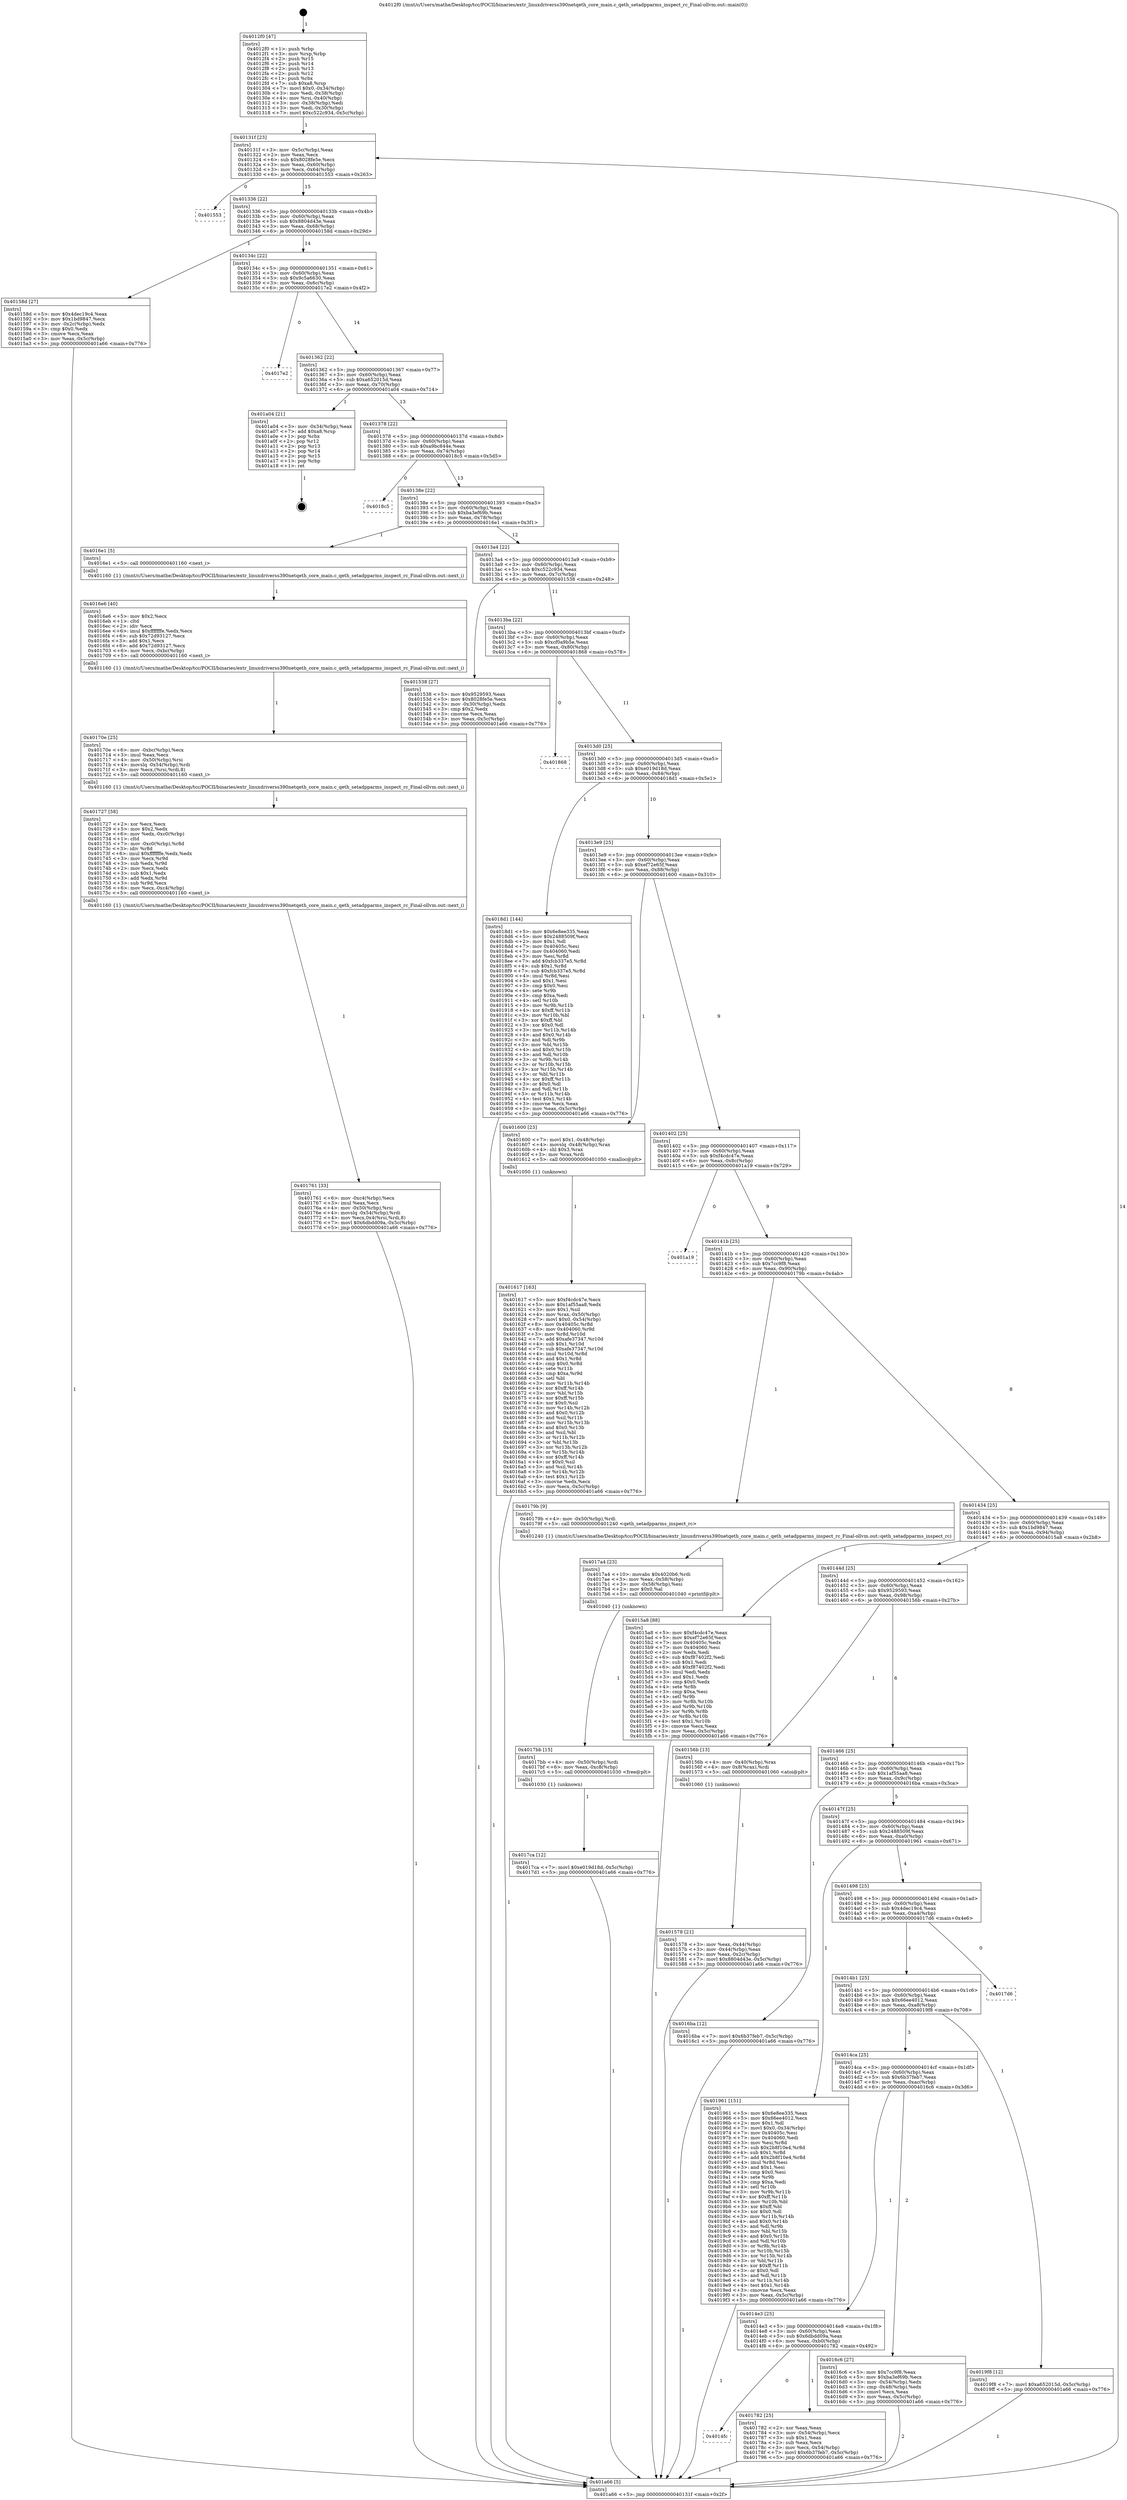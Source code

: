 digraph "0x4012f0" {
  label = "0x4012f0 (/mnt/c/Users/mathe/Desktop/tcc/POCII/binaries/extr_linuxdriverss390netqeth_core_main.c_qeth_setadpparms_inspect_rc_Final-ollvm.out::main(0))"
  labelloc = "t"
  node[shape=record]

  Entry [label="",width=0.3,height=0.3,shape=circle,fillcolor=black,style=filled]
  "0x40131f" [label="{
     0x40131f [23]\l
     | [instrs]\l
     &nbsp;&nbsp;0x40131f \<+3\>: mov -0x5c(%rbp),%eax\l
     &nbsp;&nbsp;0x401322 \<+2\>: mov %eax,%ecx\l
     &nbsp;&nbsp;0x401324 \<+6\>: sub $0x8028fe5e,%ecx\l
     &nbsp;&nbsp;0x40132a \<+3\>: mov %eax,-0x60(%rbp)\l
     &nbsp;&nbsp;0x40132d \<+3\>: mov %ecx,-0x64(%rbp)\l
     &nbsp;&nbsp;0x401330 \<+6\>: je 0000000000401553 \<main+0x263\>\l
  }"]
  "0x401553" [label="{
     0x401553\l
  }", style=dashed]
  "0x401336" [label="{
     0x401336 [22]\l
     | [instrs]\l
     &nbsp;&nbsp;0x401336 \<+5\>: jmp 000000000040133b \<main+0x4b\>\l
     &nbsp;&nbsp;0x40133b \<+3\>: mov -0x60(%rbp),%eax\l
     &nbsp;&nbsp;0x40133e \<+5\>: sub $0x8804d43e,%eax\l
     &nbsp;&nbsp;0x401343 \<+3\>: mov %eax,-0x68(%rbp)\l
     &nbsp;&nbsp;0x401346 \<+6\>: je 000000000040158d \<main+0x29d\>\l
  }"]
  Exit [label="",width=0.3,height=0.3,shape=circle,fillcolor=black,style=filled,peripheries=2]
  "0x40158d" [label="{
     0x40158d [27]\l
     | [instrs]\l
     &nbsp;&nbsp;0x40158d \<+5\>: mov $0x4dec19c4,%eax\l
     &nbsp;&nbsp;0x401592 \<+5\>: mov $0x1bd9847,%ecx\l
     &nbsp;&nbsp;0x401597 \<+3\>: mov -0x2c(%rbp),%edx\l
     &nbsp;&nbsp;0x40159a \<+3\>: cmp $0x0,%edx\l
     &nbsp;&nbsp;0x40159d \<+3\>: cmove %ecx,%eax\l
     &nbsp;&nbsp;0x4015a0 \<+3\>: mov %eax,-0x5c(%rbp)\l
     &nbsp;&nbsp;0x4015a3 \<+5\>: jmp 0000000000401a66 \<main+0x776\>\l
  }"]
  "0x40134c" [label="{
     0x40134c [22]\l
     | [instrs]\l
     &nbsp;&nbsp;0x40134c \<+5\>: jmp 0000000000401351 \<main+0x61\>\l
     &nbsp;&nbsp;0x401351 \<+3\>: mov -0x60(%rbp),%eax\l
     &nbsp;&nbsp;0x401354 \<+5\>: sub $0x9c5a6630,%eax\l
     &nbsp;&nbsp;0x401359 \<+3\>: mov %eax,-0x6c(%rbp)\l
     &nbsp;&nbsp;0x40135c \<+6\>: je 00000000004017e2 \<main+0x4f2\>\l
  }"]
  "0x4017ca" [label="{
     0x4017ca [12]\l
     | [instrs]\l
     &nbsp;&nbsp;0x4017ca \<+7\>: movl $0xe019d18d,-0x5c(%rbp)\l
     &nbsp;&nbsp;0x4017d1 \<+5\>: jmp 0000000000401a66 \<main+0x776\>\l
  }"]
  "0x4017e2" [label="{
     0x4017e2\l
  }", style=dashed]
  "0x401362" [label="{
     0x401362 [22]\l
     | [instrs]\l
     &nbsp;&nbsp;0x401362 \<+5\>: jmp 0000000000401367 \<main+0x77\>\l
     &nbsp;&nbsp;0x401367 \<+3\>: mov -0x60(%rbp),%eax\l
     &nbsp;&nbsp;0x40136a \<+5\>: sub $0xa652015d,%eax\l
     &nbsp;&nbsp;0x40136f \<+3\>: mov %eax,-0x70(%rbp)\l
     &nbsp;&nbsp;0x401372 \<+6\>: je 0000000000401a04 \<main+0x714\>\l
  }"]
  "0x4017bb" [label="{
     0x4017bb [15]\l
     | [instrs]\l
     &nbsp;&nbsp;0x4017bb \<+4\>: mov -0x50(%rbp),%rdi\l
     &nbsp;&nbsp;0x4017bf \<+6\>: mov %eax,-0xc8(%rbp)\l
     &nbsp;&nbsp;0x4017c5 \<+5\>: call 0000000000401030 \<free@plt\>\l
     | [calls]\l
     &nbsp;&nbsp;0x401030 \{1\} (unknown)\l
  }"]
  "0x401a04" [label="{
     0x401a04 [21]\l
     | [instrs]\l
     &nbsp;&nbsp;0x401a04 \<+3\>: mov -0x34(%rbp),%eax\l
     &nbsp;&nbsp;0x401a07 \<+7\>: add $0xa8,%rsp\l
     &nbsp;&nbsp;0x401a0e \<+1\>: pop %rbx\l
     &nbsp;&nbsp;0x401a0f \<+2\>: pop %r12\l
     &nbsp;&nbsp;0x401a11 \<+2\>: pop %r13\l
     &nbsp;&nbsp;0x401a13 \<+2\>: pop %r14\l
     &nbsp;&nbsp;0x401a15 \<+2\>: pop %r15\l
     &nbsp;&nbsp;0x401a17 \<+1\>: pop %rbp\l
     &nbsp;&nbsp;0x401a18 \<+1\>: ret\l
  }"]
  "0x401378" [label="{
     0x401378 [22]\l
     | [instrs]\l
     &nbsp;&nbsp;0x401378 \<+5\>: jmp 000000000040137d \<main+0x8d\>\l
     &nbsp;&nbsp;0x40137d \<+3\>: mov -0x60(%rbp),%eax\l
     &nbsp;&nbsp;0x401380 \<+5\>: sub $0xa9bc844e,%eax\l
     &nbsp;&nbsp;0x401385 \<+3\>: mov %eax,-0x74(%rbp)\l
     &nbsp;&nbsp;0x401388 \<+6\>: je 00000000004018c5 \<main+0x5d5\>\l
  }"]
  "0x4017a4" [label="{
     0x4017a4 [23]\l
     | [instrs]\l
     &nbsp;&nbsp;0x4017a4 \<+10\>: movabs $0x4020b6,%rdi\l
     &nbsp;&nbsp;0x4017ae \<+3\>: mov %eax,-0x58(%rbp)\l
     &nbsp;&nbsp;0x4017b1 \<+3\>: mov -0x58(%rbp),%esi\l
     &nbsp;&nbsp;0x4017b4 \<+2\>: mov $0x0,%al\l
     &nbsp;&nbsp;0x4017b6 \<+5\>: call 0000000000401040 \<printf@plt\>\l
     | [calls]\l
     &nbsp;&nbsp;0x401040 \{1\} (unknown)\l
  }"]
  "0x4018c5" [label="{
     0x4018c5\l
  }", style=dashed]
  "0x40138e" [label="{
     0x40138e [22]\l
     | [instrs]\l
     &nbsp;&nbsp;0x40138e \<+5\>: jmp 0000000000401393 \<main+0xa3\>\l
     &nbsp;&nbsp;0x401393 \<+3\>: mov -0x60(%rbp),%eax\l
     &nbsp;&nbsp;0x401396 \<+5\>: sub $0xba3ef69b,%eax\l
     &nbsp;&nbsp;0x40139b \<+3\>: mov %eax,-0x78(%rbp)\l
     &nbsp;&nbsp;0x40139e \<+6\>: je 00000000004016e1 \<main+0x3f1\>\l
  }"]
  "0x4014fc" [label="{
     0x4014fc\l
  }", style=dashed]
  "0x4016e1" [label="{
     0x4016e1 [5]\l
     | [instrs]\l
     &nbsp;&nbsp;0x4016e1 \<+5\>: call 0000000000401160 \<next_i\>\l
     | [calls]\l
     &nbsp;&nbsp;0x401160 \{1\} (/mnt/c/Users/mathe/Desktop/tcc/POCII/binaries/extr_linuxdriverss390netqeth_core_main.c_qeth_setadpparms_inspect_rc_Final-ollvm.out::next_i)\l
  }"]
  "0x4013a4" [label="{
     0x4013a4 [22]\l
     | [instrs]\l
     &nbsp;&nbsp;0x4013a4 \<+5\>: jmp 00000000004013a9 \<main+0xb9\>\l
     &nbsp;&nbsp;0x4013a9 \<+3\>: mov -0x60(%rbp),%eax\l
     &nbsp;&nbsp;0x4013ac \<+5\>: sub $0xc522c934,%eax\l
     &nbsp;&nbsp;0x4013b1 \<+3\>: mov %eax,-0x7c(%rbp)\l
     &nbsp;&nbsp;0x4013b4 \<+6\>: je 0000000000401538 \<main+0x248\>\l
  }"]
  "0x401782" [label="{
     0x401782 [25]\l
     | [instrs]\l
     &nbsp;&nbsp;0x401782 \<+2\>: xor %eax,%eax\l
     &nbsp;&nbsp;0x401784 \<+3\>: mov -0x54(%rbp),%ecx\l
     &nbsp;&nbsp;0x401787 \<+3\>: sub $0x1,%eax\l
     &nbsp;&nbsp;0x40178a \<+2\>: sub %eax,%ecx\l
     &nbsp;&nbsp;0x40178c \<+3\>: mov %ecx,-0x54(%rbp)\l
     &nbsp;&nbsp;0x40178f \<+7\>: movl $0x6b37feb7,-0x5c(%rbp)\l
     &nbsp;&nbsp;0x401796 \<+5\>: jmp 0000000000401a66 \<main+0x776\>\l
  }"]
  "0x401538" [label="{
     0x401538 [27]\l
     | [instrs]\l
     &nbsp;&nbsp;0x401538 \<+5\>: mov $0x9529593,%eax\l
     &nbsp;&nbsp;0x40153d \<+5\>: mov $0x8028fe5e,%ecx\l
     &nbsp;&nbsp;0x401542 \<+3\>: mov -0x30(%rbp),%edx\l
     &nbsp;&nbsp;0x401545 \<+3\>: cmp $0x2,%edx\l
     &nbsp;&nbsp;0x401548 \<+3\>: cmovne %ecx,%eax\l
     &nbsp;&nbsp;0x40154b \<+3\>: mov %eax,-0x5c(%rbp)\l
     &nbsp;&nbsp;0x40154e \<+5\>: jmp 0000000000401a66 \<main+0x776\>\l
  }"]
  "0x4013ba" [label="{
     0x4013ba [22]\l
     | [instrs]\l
     &nbsp;&nbsp;0x4013ba \<+5\>: jmp 00000000004013bf \<main+0xcf\>\l
     &nbsp;&nbsp;0x4013bf \<+3\>: mov -0x60(%rbp),%eax\l
     &nbsp;&nbsp;0x4013c2 \<+5\>: sub $0xcf0a9b5e,%eax\l
     &nbsp;&nbsp;0x4013c7 \<+3\>: mov %eax,-0x80(%rbp)\l
     &nbsp;&nbsp;0x4013ca \<+6\>: je 0000000000401868 \<main+0x578\>\l
  }"]
  "0x401a66" [label="{
     0x401a66 [5]\l
     | [instrs]\l
     &nbsp;&nbsp;0x401a66 \<+5\>: jmp 000000000040131f \<main+0x2f\>\l
  }"]
  "0x4012f0" [label="{
     0x4012f0 [47]\l
     | [instrs]\l
     &nbsp;&nbsp;0x4012f0 \<+1\>: push %rbp\l
     &nbsp;&nbsp;0x4012f1 \<+3\>: mov %rsp,%rbp\l
     &nbsp;&nbsp;0x4012f4 \<+2\>: push %r15\l
     &nbsp;&nbsp;0x4012f6 \<+2\>: push %r14\l
     &nbsp;&nbsp;0x4012f8 \<+2\>: push %r13\l
     &nbsp;&nbsp;0x4012fa \<+2\>: push %r12\l
     &nbsp;&nbsp;0x4012fc \<+1\>: push %rbx\l
     &nbsp;&nbsp;0x4012fd \<+7\>: sub $0xa8,%rsp\l
     &nbsp;&nbsp;0x401304 \<+7\>: movl $0x0,-0x34(%rbp)\l
     &nbsp;&nbsp;0x40130b \<+3\>: mov %edi,-0x38(%rbp)\l
     &nbsp;&nbsp;0x40130e \<+4\>: mov %rsi,-0x40(%rbp)\l
     &nbsp;&nbsp;0x401312 \<+3\>: mov -0x38(%rbp),%edi\l
     &nbsp;&nbsp;0x401315 \<+3\>: mov %edi,-0x30(%rbp)\l
     &nbsp;&nbsp;0x401318 \<+7\>: movl $0xc522c934,-0x5c(%rbp)\l
  }"]
  "0x401761" [label="{
     0x401761 [33]\l
     | [instrs]\l
     &nbsp;&nbsp;0x401761 \<+6\>: mov -0xc4(%rbp),%ecx\l
     &nbsp;&nbsp;0x401767 \<+3\>: imul %eax,%ecx\l
     &nbsp;&nbsp;0x40176a \<+4\>: mov -0x50(%rbp),%rsi\l
     &nbsp;&nbsp;0x40176e \<+4\>: movslq -0x54(%rbp),%rdi\l
     &nbsp;&nbsp;0x401772 \<+4\>: mov %ecx,0x4(%rsi,%rdi,8)\l
     &nbsp;&nbsp;0x401776 \<+7\>: movl $0x6dbdd09a,-0x5c(%rbp)\l
     &nbsp;&nbsp;0x40177d \<+5\>: jmp 0000000000401a66 \<main+0x776\>\l
  }"]
  "0x401868" [label="{
     0x401868\l
  }", style=dashed]
  "0x4013d0" [label="{
     0x4013d0 [25]\l
     | [instrs]\l
     &nbsp;&nbsp;0x4013d0 \<+5\>: jmp 00000000004013d5 \<main+0xe5\>\l
     &nbsp;&nbsp;0x4013d5 \<+3\>: mov -0x60(%rbp),%eax\l
     &nbsp;&nbsp;0x4013d8 \<+5\>: sub $0xe019d18d,%eax\l
     &nbsp;&nbsp;0x4013dd \<+6\>: mov %eax,-0x84(%rbp)\l
     &nbsp;&nbsp;0x4013e3 \<+6\>: je 00000000004018d1 \<main+0x5e1\>\l
  }"]
  "0x401727" [label="{
     0x401727 [58]\l
     | [instrs]\l
     &nbsp;&nbsp;0x401727 \<+2\>: xor %ecx,%ecx\l
     &nbsp;&nbsp;0x401729 \<+5\>: mov $0x2,%edx\l
     &nbsp;&nbsp;0x40172e \<+6\>: mov %edx,-0xc0(%rbp)\l
     &nbsp;&nbsp;0x401734 \<+1\>: cltd\l
     &nbsp;&nbsp;0x401735 \<+7\>: mov -0xc0(%rbp),%r8d\l
     &nbsp;&nbsp;0x40173c \<+3\>: idiv %r8d\l
     &nbsp;&nbsp;0x40173f \<+6\>: imul $0xfffffffe,%edx,%edx\l
     &nbsp;&nbsp;0x401745 \<+3\>: mov %ecx,%r9d\l
     &nbsp;&nbsp;0x401748 \<+3\>: sub %edx,%r9d\l
     &nbsp;&nbsp;0x40174b \<+2\>: mov %ecx,%edx\l
     &nbsp;&nbsp;0x40174d \<+3\>: sub $0x1,%edx\l
     &nbsp;&nbsp;0x401750 \<+3\>: add %edx,%r9d\l
     &nbsp;&nbsp;0x401753 \<+3\>: sub %r9d,%ecx\l
     &nbsp;&nbsp;0x401756 \<+6\>: mov %ecx,-0xc4(%rbp)\l
     &nbsp;&nbsp;0x40175c \<+5\>: call 0000000000401160 \<next_i\>\l
     | [calls]\l
     &nbsp;&nbsp;0x401160 \{1\} (/mnt/c/Users/mathe/Desktop/tcc/POCII/binaries/extr_linuxdriverss390netqeth_core_main.c_qeth_setadpparms_inspect_rc_Final-ollvm.out::next_i)\l
  }"]
  "0x4018d1" [label="{
     0x4018d1 [144]\l
     | [instrs]\l
     &nbsp;&nbsp;0x4018d1 \<+5\>: mov $0x6e8ee335,%eax\l
     &nbsp;&nbsp;0x4018d6 \<+5\>: mov $0x2488509f,%ecx\l
     &nbsp;&nbsp;0x4018db \<+2\>: mov $0x1,%dl\l
     &nbsp;&nbsp;0x4018dd \<+7\>: mov 0x40405c,%esi\l
     &nbsp;&nbsp;0x4018e4 \<+7\>: mov 0x404060,%edi\l
     &nbsp;&nbsp;0x4018eb \<+3\>: mov %esi,%r8d\l
     &nbsp;&nbsp;0x4018ee \<+7\>: add $0xfcb337e5,%r8d\l
     &nbsp;&nbsp;0x4018f5 \<+4\>: sub $0x1,%r8d\l
     &nbsp;&nbsp;0x4018f9 \<+7\>: sub $0xfcb337e5,%r8d\l
     &nbsp;&nbsp;0x401900 \<+4\>: imul %r8d,%esi\l
     &nbsp;&nbsp;0x401904 \<+3\>: and $0x1,%esi\l
     &nbsp;&nbsp;0x401907 \<+3\>: cmp $0x0,%esi\l
     &nbsp;&nbsp;0x40190a \<+4\>: sete %r9b\l
     &nbsp;&nbsp;0x40190e \<+3\>: cmp $0xa,%edi\l
     &nbsp;&nbsp;0x401911 \<+4\>: setl %r10b\l
     &nbsp;&nbsp;0x401915 \<+3\>: mov %r9b,%r11b\l
     &nbsp;&nbsp;0x401918 \<+4\>: xor $0xff,%r11b\l
     &nbsp;&nbsp;0x40191c \<+3\>: mov %r10b,%bl\l
     &nbsp;&nbsp;0x40191f \<+3\>: xor $0xff,%bl\l
     &nbsp;&nbsp;0x401922 \<+3\>: xor $0x0,%dl\l
     &nbsp;&nbsp;0x401925 \<+3\>: mov %r11b,%r14b\l
     &nbsp;&nbsp;0x401928 \<+4\>: and $0x0,%r14b\l
     &nbsp;&nbsp;0x40192c \<+3\>: and %dl,%r9b\l
     &nbsp;&nbsp;0x40192f \<+3\>: mov %bl,%r15b\l
     &nbsp;&nbsp;0x401932 \<+4\>: and $0x0,%r15b\l
     &nbsp;&nbsp;0x401936 \<+3\>: and %dl,%r10b\l
     &nbsp;&nbsp;0x401939 \<+3\>: or %r9b,%r14b\l
     &nbsp;&nbsp;0x40193c \<+3\>: or %r10b,%r15b\l
     &nbsp;&nbsp;0x40193f \<+3\>: xor %r15b,%r14b\l
     &nbsp;&nbsp;0x401942 \<+3\>: or %bl,%r11b\l
     &nbsp;&nbsp;0x401945 \<+4\>: xor $0xff,%r11b\l
     &nbsp;&nbsp;0x401949 \<+3\>: or $0x0,%dl\l
     &nbsp;&nbsp;0x40194c \<+3\>: and %dl,%r11b\l
     &nbsp;&nbsp;0x40194f \<+3\>: or %r11b,%r14b\l
     &nbsp;&nbsp;0x401952 \<+4\>: test $0x1,%r14b\l
     &nbsp;&nbsp;0x401956 \<+3\>: cmovne %ecx,%eax\l
     &nbsp;&nbsp;0x401959 \<+3\>: mov %eax,-0x5c(%rbp)\l
     &nbsp;&nbsp;0x40195c \<+5\>: jmp 0000000000401a66 \<main+0x776\>\l
  }"]
  "0x4013e9" [label="{
     0x4013e9 [25]\l
     | [instrs]\l
     &nbsp;&nbsp;0x4013e9 \<+5\>: jmp 00000000004013ee \<main+0xfe\>\l
     &nbsp;&nbsp;0x4013ee \<+3\>: mov -0x60(%rbp),%eax\l
     &nbsp;&nbsp;0x4013f1 \<+5\>: sub $0xef72e65f,%eax\l
     &nbsp;&nbsp;0x4013f6 \<+6\>: mov %eax,-0x88(%rbp)\l
     &nbsp;&nbsp;0x4013fc \<+6\>: je 0000000000401600 \<main+0x310\>\l
  }"]
  "0x40170e" [label="{
     0x40170e [25]\l
     | [instrs]\l
     &nbsp;&nbsp;0x40170e \<+6\>: mov -0xbc(%rbp),%ecx\l
     &nbsp;&nbsp;0x401714 \<+3\>: imul %eax,%ecx\l
     &nbsp;&nbsp;0x401717 \<+4\>: mov -0x50(%rbp),%rsi\l
     &nbsp;&nbsp;0x40171b \<+4\>: movslq -0x54(%rbp),%rdi\l
     &nbsp;&nbsp;0x40171f \<+3\>: mov %ecx,(%rsi,%rdi,8)\l
     &nbsp;&nbsp;0x401722 \<+5\>: call 0000000000401160 \<next_i\>\l
     | [calls]\l
     &nbsp;&nbsp;0x401160 \{1\} (/mnt/c/Users/mathe/Desktop/tcc/POCII/binaries/extr_linuxdriverss390netqeth_core_main.c_qeth_setadpparms_inspect_rc_Final-ollvm.out::next_i)\l
  }"]
  "0x401600" [label="{
     0x401600 [23]\l
     | [instrs]\l
     &nbsp;&nbsp;0x401600 \<+7\>: movl $0x1,-0x48(%rbp)\l
     &nbsp;&nbsp;0x401607 \<+4\>: movslq -0x48(%rbp),%rax\l
     &nbsp;&nbsp;0x40160b \<+4\>: shl $0x3,%rax\l
     &nbsp;&nbsp;0x40160f \<+3\>: mov %rax,%rdi\l
     &nbsp;&nbsp;0x401612 \<+5\>: call 0000000000401050 \<malloc@plt\>\l
     | [calls]\l
     &nbsp;&nbsp;0x401050 \{1\} (unknown)\l
  }"]
  "0x401402" [label="{
     0x401402 [25]\l
     | [instrs]\l
     &nbsp;&nbsp;0x401402 \<+5\>: jmp 0000000000401407 \<main+0x117\>\l
     &nbsp;&nbsp;0x401407 \<+3\>: mov -0x60(%rbp),%eax\l
     &nbsp;&nbsp;0x40140a \<+5\>: sub $0xf4cdc47e,%eax\l
     &nbsp;&nbsp;0x40140f \<+6\>: mov %eax,-0x8c(%rbp)\l
     &nbsp;&nbsp;0x401415 \<+6\>: je 0000000000401a19 \<main+0x729\>\l
  }"]
  "0x4016e6" [label="{
     0x4016e6 [40]\l
     | [instrs]\l
     &nbsp;&nbsp;0x4016e6 \<+5\>: mov $0x2,%ecx\l
     &nbsp;&nbsp;0x4016eb \<+1\>: cltd\l
     &nbsp;&nbsp;0x4016ec \<+2\>: idiv %ecx\l
     &nbsp;&nbsp;0x4016ee \<+6\>: imul $0xfffffffe,%edx,%ecx\l
     &nbsp;&nbsp;0x4016f4 \<+6\>: sub $0x72d93127,%ecx\l
     &nbsp;&nbsp;0x4016fa \<+3\>: add $0x1,%ecx\l
     &nbsp;&nbsp;0x4016fd \<+6\>: add $0x72d93127,%ecx\l
     &nbsp;&nbsp;0x401703 \<+6\>: mov %ecx,-0xbc(%rbp)\l
     &nbsp;&nbsp;0x401709 \<+5\>: call 0000000000401160 \<next_i\>\l
     | [calls]\l
     &nbsp;&nbsp;0x401160 \{1\} (/mnt/c/Users/mathe/Desktop/tcc/POCII/binaries/extr_linuxdriverss390netqeth_core_main.c_qeth_setadpparms_inspect_rc_Final-ollvm.out::next_i)\l
  }"]
  "0x401a19" [label="{
     0x401a19\l
  }", style=dashed]
  "0x40141b" [label="{
     0x40141b [25]\l
     | [instrs]\l
     &nbsp;&nbsp;0x40141b \<+5\>: jmp 0000000000401420 \<main+0x130\>\l
     &nbsp;&nbsp;0x401420 \<+3\>: mov -0x60(%rbp),%eax\l
     &nbsp;&nbsp;0x401423 \<+5\>: sub $0x7cc9f8,%eax\l
     &nbsp;&nbsp;0x401428 \<+6\>: mov %eax,-0x90(%rbp)\l
     &nbsp;&nbsp;0x40142e \<+6\>: je 000000000040179b \<main+0x4ab\>\l
  }"]
  "0x4014e3" [label="{
     0x4014e3 [25]\l
     | [instrs]\l
     &nbsp;&nbsp;0x4014e3 \<+5\>: jmp 00000000004014e8 \<main+0x1f8\>\l
     &nbsp;&nbsp;0x4014e8 \<+3\>: mov -0x60(%rbp),%eax\l
     &nbsp;&nbsp;0x4014eb \<+5\>: sub $0x6dbdd09a,%eax\l
     &nbsp;&nbsp;0x4014f0 \<+6\>: mov %eax,-0xb0(%rbp)\l
     &nbsp;&nbsp;0x4014f6 \<+6\>: je 0000000000401782 \<main+0x492\>\l
  }"]
  "0x40179b" [label="{
     0x40179b [9]\l
     | [instrs]\l
     &nbsp;&nbsp;0x40179b \<+4\>: mov -0x50(%rbp),%rdi\l
     &nbsp;&nbsp;0x40179f \<+5\>: call 0000000000401240 \<qeth_setadpparms_inspect_rc\>\l
     | [calls]\l
     &nbsp;&nbsp;0x401240 \{1\} (/mnt/c/Users/mathe/Desktop/tcc/POCII/binaries/extr_linuxdriverss390netqeth_core_main.c_qeth_setadpparms_inspect_rc_Final-ollvm.out::qeth_setadpparms_inspect_rc)\l
  }"]
  "0x401434" [label="{
     0x401434 [25]\l
     | [instrs]\l
     &nbsp;&nbsp;0x401434 \<+5\>: jmp 0000000000401439 \<main+0x149\>\l
     &nbsp;&nbsp;0x401439 \<+3\>: mov -0x60(%rbp),%eax\l
     &nbsp;&nbsp;0x40143c \<+5\>: sub $0x1bd9847,%eax\l
     &nbsp;&nbsp;0x401441 \<+6\>: mov %eax,-0x94(%rbp)\l
     &nbsp;&nbsp;0x401447 \<+6\>: je 00000000004015a8 \<main+0x2b8\>\l
  }"]
  "0x4016c6" [label="{
     0x4016c6 [27]\l
     | [instrs]\l
     &nbsp;&nbsp;0x4016c6 \<+5\>: mov $0x7cc9f8,%eax\l
     &nbsp;&nbsp;0x4016cb \<+5\>: mov $0xba3ef69b,%ecx\l
     &nbsp;&nbsp;0x4016d0 \<+3\>: mov -0x54(%rbp),%edx\l
     &nbsp;&nbsp;0x4016d3 \<+3\>: cmp -0x48(%rbp),%edx\l
     &nbsp;&nbsp;0x4016d6 \<+3\>: cmovl %ecx,%eax\l
     &nbsp;&nbsp;0x4016d9 \<+3\>: mov %eax,-0x5c(%rbp)\l
     &nbsp;&nbsp;0x4016dc \<+5\>: jmp 0000000000401a66 \<main+0x776\>\l
  }"]
  "0x4015a8" [label="{
     0x4015a8 [88]\l
     | [instrs]\l
     &nbsp;&nbsp;0x4015a8 \<+5\>: mov $0xf4cdc47e,%eax\l
     &nbsp;&nbsp;0x4015ad \<+5\>: mov $0xef72e65f,%ecx\l
     &nbsp;&nbsp;0x4015b2 \<+7\>: mov 0x40405c,%edx\l
     &nbsp;&nbsp;0x4015b9 \<+7\>: mov 0x404060,%esi\l
     &nbsp;&nbsp;0x4015c0 \<+2\>: mov %edx,%edi\l
     &nbsp;&nbsp;0x4015c2 \<+6\>: sub $0xf87402f2,%edi\l
     &nbsp;&nbsp;0x4015c8 \<+3\>: sub $0x1,%edi\l
     &nbsp;&nbsp;0x4015cb \<+6\>: add $0xf87402f2,%edi\l
     &nbsp;&nbsp;0x4015d1 \<+3\>: imul %edi,%edx\l
     &nbsp;&nbsp;0x4015d4 \<+3\>: and $0x1,%edx\l
     &nbsp;&nbsp;0x4015d7 \<+3\>: cmp $0x0,%edx\l
     &nbsp;&nbsp;0x4015da \<+4\>: sete %r8b\l
     &nbsp;&nbsp;0x4015de \<+3\>: cmp $0xa,%esi\l
     &nbsp;&nbsp;0x4015e1 \<+4\>: setl %r9b\l
     &nbsp;&nbsp;0x4015e5 \<+3\>: mov %r8b,%r10b\l
     &nbsp;&nbsp;0x4015e8 \<+3\>: and %r9b,%r10b\l
     &nbsp;&nbsp;0x4015eb \<+3\>: xor %r9b,%r8b\l
     &nbsp;&nbsp;0x4015ee \<+3\>: or %r8b,%r10b\l
     &nbsp;&nbsp;0x4015f1 \<+4\>: test $0x1,%r10b\l
     &nbsp;&nbsp;0x4015f5 \<+3\>: cmovne %ecx,%eax\l
     &nbsp;&nbsp;0x4015f8 \<+3\>: mov %eax,-0x5c(%rbp)\l
     &nbsp;&nbsp;0x4015fb \<+5\>: jmp 0000000000401a66 \<main+0x776\>\l
  }"]
  "0x40144d" [label="{
     0x40144d [25]\l
     | [instrs]\l
     &nbsp;&nbsp;0x40144d \<+5\>: jmp 0000000000401452 \<main+0x162\>\l
     &nbsp;&nbsp;0x401452 \<+3\>: mov -0x60(%rbp),%eax\l
     &nbsp;&nbsp;0x401455 \<+5\>: sub $0x9529593,%eax\l
     &nbsp;&nbsp;0x40145a \<+6\>: mov %eax,-0x98(%rbp)\l
     &nbsp;&nbsp;0x401460 \<+6\>: je 000000000040156b \<main+0x27b\>\l
  }"]
  "0x4014ca" [label="{
     0x4014ca [25]\l
     | [instrs]\l
     &nbsp;&nbsp;0x4014ca \<+5\>: jmp 00000000004014cf \<main+0x1df\>\l
     &nbsp;&nbsp;0x4014cf \<+3\>: mov -0x60(%rbp),%eax\l
     &nbsp;&nbsp;0x4014d2 \<+5\>: sub $0x6b37feb7,%eax\l
     &nbsp;&nbsp;0x4014d7 \<+6\>: mov %eax,-0xac(%rbp)\l
     &nbsp;&nbsp;0x4014dd \<+6\>: je 00000000004016c6 \<main+0x3d6\>\l
  }"]
  "0x40156b" [label="{
     0x40156b [13]\l
     | [instrs]\l
     &nbsp;&nbsp;0x40156b \<+4\>: mov -0x40(%rbp),%rax\l
     &nbsp;&nbsp;0x40156f \<+4\>: mov 0x8(%rax),%rdi\l
     &nbsp;&nbsp;0x401573 \<+5\>: call 0000000000401060 \<atoi@plt\>\l
     | [calls]\l
     &nbsp;&nbsp;0x401060 \{1\} (unknown)\l
  }"]
  "0x401466" [label="{
     0x401466 [25]\l
     | [instrs]\l
     &nbsp;&nbsp;0x401466 \<+5\>: jmp 000000000040146b \<main+0x17b\>\l
     &nbsp;&nbsp;0x40146b \<+3\>: mov -0x60(%rbp),%eax\l
     &nbsp;&nbsp;0x40146e \<+5\>: sub $0x1af55aa8,%eax\l
     &nbsp;&nbsp;0x401473 \<+6\>: mov %eax,-0x9c(%rbp)\l
     &nbsp;&nbsp;0x401479 \<+6\>: je 00000000004016ba \<main+0x3ca\>\l
  }"]
  "0x401578" [label="{
     0x401578 [21]\l
     | [instrs]\l
     &nbsp;&nbsp;0x401578 \<+3\>: mov %eax,-0x44(%rbp)\l
     &nbsp;&nbsp;0x40157b \<+3\>: mov -0x44(%rbp),%eax\l
     &nbsp;&nbsp;0x40157e \<+3\>: mov %eax,-0x2c(%rbp)\l
     &nbsp;&nbsp;0x401581 \<+7\>: movl $0x8804d43e,-0x5c(%rbp)\l
     &nbsp;&nbsp;0x401588 \<+5\>: jmp 0000000000401a66 \<main+0x776\>\l
  }"]
  "0x401617" [label="{
     0x401617 [163]\l
     | [instrs]\l
     &nbsp;&nbsp;0x401617 \<+5\>: mov $0xf4cdc47e,%ecx\l
     &nbsp;&nbsp;0x40161c \<+5\>: mov $0x1af55aa8,%edx\l
     &nbsp;&nbsp;0x401621 \<+3\>: mov $0x1,%sil\l
     &nbsp;&nbsp;0x401624 \<+4\>: mov %rax,-0x50(%rbp)\l
     &nbsp;&nbsp;0x401628 \<+7\>: movl $0x0,-0x54(%rbp)\l
     &nbsp;&nbsp;0x40162f \<+8\>: mov 0x40405c,%r8d\l
     &nbsp;&nbsp;0x401637 \<+8\>: mov 0x404060,%r9d\l
     &nbsp;&nbsp;0x40163f \<+3\>: mov %r8d,%r10d\l
     &nbsp;&nbsp;0x401642 \<+7\>: add $0xafe37347,%r10d\l
     &nbsp;&nbsp;0x401649 \<+4\>: sub $0x1,%r10d\l
     &nbsp;&nbsp;0x40164d \<+7\>: sub $0xafe37347,%r10d\l
     &nbsp;&nbsp;0x401654 \<+4\>: imul %r10d,%r8d\l
     &nbsp;&nbsp;0x401658 \<+4\>: and $0x1,%r8d\l
     &nbsp;&nbsp;0x40165c \<+4\>: cmp $0x0,%r8d\l
     &nbsp;&nbsp;0x401660 \<+4\>: sete %r11b\l
     &nbsp;&nbsp;0x401664 \<+4\>: cmp $0xa,%r9d\l
     &nbsp;&nbsp;0x401668 \<+3\>: setl %bl\l
     &nbsp;&nbsp;0x40166b \<+3\>: mov %r11b,%r14b\l
     &nbsp;&nbsp;0x40166e \<+4\>: xor $0xff,%r14b\l
     &nbsp;&nbsp;0x401672 \<+3\>: mov %bl,%r15b\l
     &nbsp;&nbsp;0x401675 \<+4\>: xor $0xff,%r15b\l
     &nbsp;&nbsp;0x401679 \<+4\>: xor $0x0,%sil\l
     &nbsp;&nbsp;0x40167d \<+3\>: mov %r14b,%r12b\l
     &nbsp;&nbsp;0x401680 \<+4\>: and $0x0,%r12b\l
     &nbsp;&nbsp;0x401684 \<+3\>: and %sil,%r11b\l
     &nbsp;&nbsp;0x401687 \<+3\>: mov %r15b,%r13b\l
     &nbsp;&nbsp;0x40168a \<+4\>: and $0x0,%r13b\l
     &nbsp;&nbsp;0x40168e \<+3\>: and %sil,%bl\l
     &nbsp;&nbsp;0x401691 \<+3\>: or %r11b,%r12b\l
     &nbsp;&nbsp;0x401694 \<+3\>: or %bl,%r13b\l
     &nbsp;&nbsp;0x401697 \<+3\>: xor %r13b,%r12b\l
     &nbsp;&nbsp;0x40169a \<+3\>: or %r15b,%r14b\l
     &nbsp;&nbsp;0x40169d \<+4\>: xor $0xff,%r14b\l
     &nbsp;&nbsp;0x4016a1 \<+4\>: or $0x0,%sil\l
     &nbsp;&nbsp;0x4016a5 \<+3\>: and %sil,%r14b\l
     &nbsp;&nbsp;0x4016a8 \<+3\>: or %r14b,%r12b\l
     &nbsp;&nbsp;0x4016ab \<+4\>: test $0x1,%r12b\l
     &nbsp;&nbsp;0x4016af \<+3\>: cmovne %edx,%ecx\l
     &nbsp;&nbsp;0x4016b2 \<+3\>: mov %ecx,-0x5c(%rbp)\l
     &nbsp;&nbsp;0x4016b5 \<+5\>: jmp 0000000000401a66 \<main+0x776\>\l
  }"]
  "0x4019f8" [label="{
     0x4019f8 [12]\l
     | [instrs]\l
     &nbsp;&nbsp;0x4019f8 \<+7\>: movl $0xa652015d,-0x5c(%rbp)\l
     &nbsp;&nbsp;0x4019ff \<+5\>: jmp 0000000000401a66 \<main+0x776\>\l
  }"]
  "0x4016ba" [label="{
     0x4016ba [12]\l
     | [instrs]\l
     &nbsp;&nbsp;0x4016ba \<+7\>: movl $0x6b37feb7,-0x5c(%rbp)\l
     &nbsp;&nbsp;0x4016c1 \<+5\>: jmp 0000000000401a66 \<main+0x776\>\l
  }"]
  "0x40147f" [label="{
     0x40147f [25]\l
     | [instrs]\l
     &nbsp;&nbsp;0x40147f \<+5\>: jmp 0000000000401484 \<main+0x194\>\l
     &nbsp;&nbsp;0x401484 \<+3\>: mov -0x60(%rbp),%eax\l
     &nbsp;&nbsp;0x401487 \<+5\>: sub $0x2488509f,%eax\l
     &nbsp;&nbsp;0x40148c \<+6\>: mov %eax,-0xa0(%rbp)\l
     &nbsp;&nbsp;0x401492 \<+6\>: je 0000000000401961 \<main+0x671\>\l
  }"]
  "0x4014b1" [label="{
     0x4014b1 [25]\l
     | [instrs]\l
     &nbsp;&nbsp;0x4014b1 \<+5\>: jmp 00000000004014b6 \<main+0x1c6\>\l
     &nbsp;&nbsp;0x4014b6 \<+3\>: mov -0x60(%rbp),%eax\l
     &nbsp;&nbsp;0x4014b9 \<+5\>: sub $0x66ee4012,%eax\l
     &nbsp;&nbsp;0x4014be \<+6\>: mov %eax,-0xa8(%rbp)\l
     &nbsp;&nbsp;0x4014c4 \<+6\>: je 00000000004019f8 \<main+0x708\>\l
  }"]
  "0x401961" [label="{
     0x401961 [151]\l
     | [instrs]\l
     &nbsp;&nbsp;0x401961 \<+5\>: mov $0x6e8ee335,%eax\l
     &nbsp;&nbsp;0x401966 \<+5\>: mov $0x66ee4012,%ecx\l
     &nbsp;&nbsp;0x40196b \<+2\>: mov $0x1,%dl\l
     &nbsp;&nbsp;0x40196d \<+7\>: movl $0x0,-0x34(%rbp)\l
     &nbsp;&nbsp;0x401974 \<+7\>: mov 0x40405c,%esi\l
     &nbsp;&nbsp;0x40197b \<+7\>: mov 0x404060,%edi\l
     &nbsp;&nbsp;0x401982 \<+3\>: mov %esi,%r8d\l
     &nbsp;&nbsp;0x401985 \<+7\>: sub $0x2b8f10e4,%r8d\l
     &nbsp;&nbsp;0x40198c \<+4\>: sub $0x1,%r8d\l
     &nbsp;&nbsp;0x401990 \<+7\>: add $0x2b8f10e4,%r8d\l
     &nbsp;&nbsp;0x401997 \<+4\>: imul %r8d,%esi\l
     &nbsp;&nbsp;0x40199b \<+3\>: and $0x1,%esi\l
     &nbsp;&nbsp;0x40199e \<+3\>: cmp $0x0,%esi\l
     &nbsp;&nbsp;0x4019a1 \<+4\>: sete %r9b\l
     &nbsp;&nbsp;0x4019a5 \<+3\>: cmp $0xa,%edi\l
     &nbsp;&nbsp;0x4019a8 \<+4\>: setl %r10b\l
     &nbsp;&nbsp;0x4019ac \<+3\>: mov %r9b,%r11b\l
     &nbsp;&nbsp;0x4019af \<+4\>: xor $0xff,%r11b\l
     &nbsp;&nbsp;0x4019b3 \<+3\>: mov %r10b,%bl\l
     &nbsp;&nbsp;0x4019b6 \<+3\>: xor $0xff,%bl\l
     &nbsp;&nbsp;0x4019b9 \<+3\>: xor $0x0,%dl\l
     &nbsp;&nbsp;0x4019bc \<+3\>: mov %r11b,%r14b\l
     &nbsp;&nbsp;0x4019bf \<+4\>: and $0x0,%r14b\l
     &nbsp;&nbsp;0x4019c3 \<+3\>: and %dl,%r9b\l
     &nbsp;&nbsp;0x4019c6 \<+3\>: mov %bl,%r15b\l
     &nbsp;&nbsp;0x4019c9 \<+4\>: and $0x0,%r15b\l
     &nbsp;&nbsp;0x4019cd \<+3\>: and %dl,%r10b\l
     &nbsp;&nbsp;0x4019d0 \<+3\>: or %r9b,%r14b\l
     &nbsp;&nbsp;0x4019d3 \<+3\>: or %r10b,%r15b\l
     &nbsp;&nbsp;0x4019d6 \<+3\>: xor %r15b,%r14b\l
     &nbsp;&nbsp;0x4019d9 \<+3\>: or %bl,%r11b\l
     &nbsp;&nbsp;0x4019dc \<+4\>: xor $0xff,%r11b\l
     &nbsp;&nbsp;0x4019e0 \<+3\>: or $0x0,%dl\l
     &nbsp;&nbsp;0x4019e3 \<+3\>: and %dl,%r11b\l
     &nbsp;&nbsp;0x4019e6 \<+3\>: or %r11b,%r14b\l
     &nbsp;&nbsp;0x4019e9 \<+4\>: test $0x1,%r14b\l
     &nbsp;&nbsp;0x4019ed \<+3\>: cmovne %ecx,%eax\l
     &nbsp;&nbsp;0x4019f0 \<+3\>: mov %eax,-0x5c(%rbp)\l
     &nbsp;&nbsp;0x4019f3 \<+5\>: jmp 0000000000401a66 \<main+0x776\>\l
  }"]
  "0x401498" [label="{
     0x401498 [25]\l
     | [instrs]\l
     &nbsp;&nbsp;0x401498 \<+5\>: jmp 000000000040149d \<main+0x1ad\>\l
     &nbsp;&nbsp;0x40149d \<+3\>: mov -0x60(%rbp),%eax\l
     &nbsp;&nbsp;0x4014a0 \<+5\>: sub $0x4dec19c4,%eax\l
     &nbsp;&nbsp;0x4014a5 \<+6\>: mov %eax,-0xa4(%rbp)\l
     &nbsp;&nbsp;0x4014ab \<+6\>: je 00000000004017d6 \<main+0x4e6\>\l
  }"]
  "0x4017d6" [label="{
     0x4017d6\l
  }", style=dashed]
  Entry -> "0x4012f0" [label=" 1"]
  "0x40131f" -> "0x401553" [label=" 0"]
  "0x40131f" -> "0x401336" [label=" 15"]
  "0x401a04" -> Exit [label=" 1"]
  "0x401336" -> "0x40158d" [label=" 1"]
  "0x401336" -> "0x40134c" [label=" 14"]
  "0x4019f8" -> "0x401a66" [label=" 1"]
  "0x40134c" -> "0x4017e2" [label=" 0"]
  "0x40134c" -> "0x401362" [label=" 14"]
  "0x401961" -> "0x401a66" [label=" 1"]
  "0x401362" -> "0x401a04" [label=" 1"]
  "0x401362" -> "0x401378" [label=" 13"]
  "0x4018d1" -> "0x401a66" [label=" 1"]
  "0x401378" -> "0x4018c5" [label=" 0"]
  "0x401378" -> "0x40138e" [label=" 13"]
  "0x4017ca" -> "0x401a66" [label=" 1"]
  "0x40138e" -> "0x4016e1" [label=" 1"]
  "0x40138e" -> "0x4013a4" [label=" 12"]
  "0x4017bb" -> "0x4017ca" [label=" 1"]
  "0x4013a4" -> "0x401538" [label=" 1"]
  "0x4013a4" -> "0x4013ba" [label=" 11"]
  "0x401538" -> "0x401a66" [label=" 1"]
  "0x4012f0" -> "0x40131f" [label=" 1"]
  "0x401a66" -> "0x40131f" [label=" 14"]
  "0x4017a4" -> "0x4017bb" [label=" 1"]
  "0x4013ba" -> "0x401868" [label=" 0"]
  "0x4013ba" -> "0x4013d0" [label=" 11"]
  "0x401782" -> "0x401a66" [label=" 1"]
  "0x4013d0" -> "0x4018d1" [label=" 1"]
  "0x4013d0" -> "0x4013e9" [label=" 10"]
  "0x4014e3" -> "0x4014fc" [label=" 0"]
  "0x4013e9" -> "0x401600" [label=" 1"]
  "0x4013e9" -> "0x401402" [label=" 9"]
  "0x4014e3" -> "0x401782" [label=" 1"]
  "0x401402" -> "0x401a19" [label=" 0"]
  "0x401402" -> "0x40141b" [label=" 9"]
  "0x40179b" -> "0x4017a4" [label=" 1"]
  "0x40141b" -> "0x40179b" [label=" 1"]
  "0x40141b" -> "0x401434" [label=" 8"]
  "0x401761" -> "0x401a66" [label=" 1"]
  "0x401434" -> "0x4015a8" [label=" 1"]
  "0x401434" -> "0x40144d" [label=" 7"]
  "0x401727" -> "0x401761" [label=" 1"]
  "0x40144d" -> "0x40156b" [label=" 1"]
  "0x40144d" -> "0x401466" [label=" 6"]
  "0x40156b" -> "0x401578" [label=" 1"]
  "0x401578" -> "0x401a66" [label=" 1"]
  "0x40158d" -> "0x401a66" [label=" 1"]
  "0x4015a8" -> "0x401a66" [label=" 1"]
  "0x401600" -> "0x401617" [label=" 1"]
  "0x401617" -> "0x401a66" [label=" 1"]
  "0x4016e6" -> "0x40170e" [label=" 1"]
  "0x401466" -> "0x4016ba" [label=" 1"]
  "0x401466" -> "0x40147f" [label=" 5"]
  "0x4016ba" -> "0x401a66" [label=" 1"]
  "0x4016e1" -> "0x4016e6" [label=" 1"]
  "0x40147f" -> "0x401961" [label=" 1"]
  "0x40147f" -> "0x401498" [label=" 4"]
  "0x4014ca" -> "0x4014e3" [label=" 1"]
  "0x401498" -> "0x4017d6" [label=" 0"]
  "0x401498" -> "0x4014b1" [label=" 4"]
  "0x4016c6" -> "0x401a66" [label=" 2"]
  "0x4014b1" -> "0x4019f8" [label=" 1"]
  "0x4014b1" -> "0x4014ca" [label=" 3"]
  "0x40170e" -> "0x401727" [label=" 1"]
  "0x4014ca" -> "0x4016c6" [label=" 2"]
}
